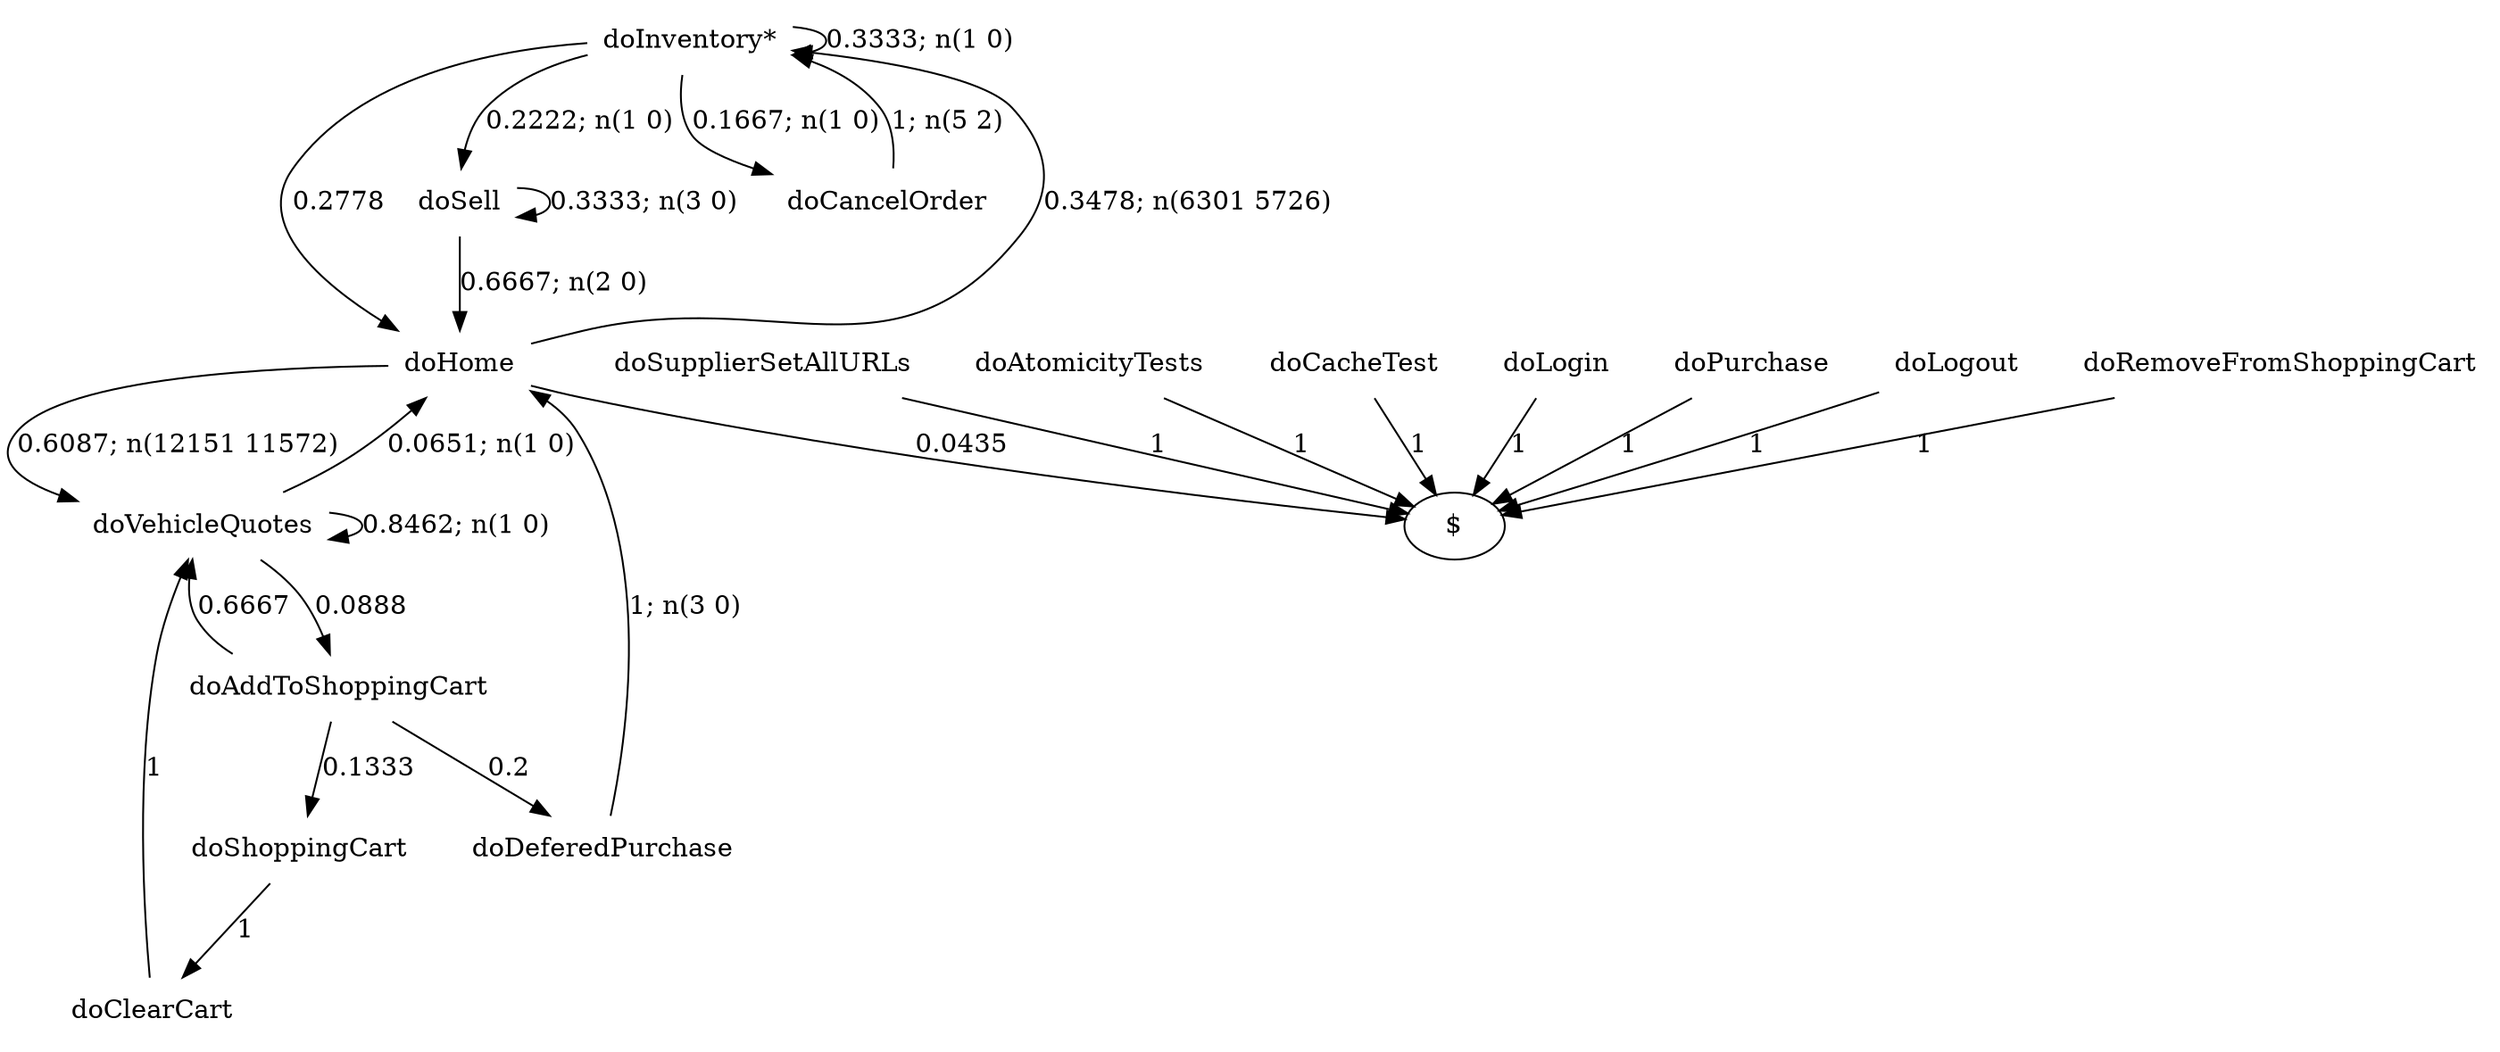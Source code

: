 digraph G {"doInventory*" [label="doInventory*",shape=none];"doSupplierSetAllURLs" [label="doSupplierSetAllURLs",shape=none];"doAtomicityTests" [label="doAtomicityTests",shape=none];"doCacheTest" [label="doCacheTest",shape=none];"doLogin" [label="doLogin",shape=none];"doVehicleQuotes" [label="doVehicleQuotes",shape=none];"doAddToShoppingCart" [label="doAddToShoppingCart",shape=none];"doDeferedPurchase" [label="doDeferedPurchase",shape=none];"doHome" [label="doHome",shape=none];"doShoppingCart" [label="doShoppingCart",shape=none];"doClearCart" [label="doClearCart",shape=none];"doPurchase" [label="doPurchase",shape=none];"doSell" [label="doSell",shape=none];"doLogout" [label="doLogout",shape=none];"doCancelOrder" [label="doCancelOrder",shape=none];"doRemoveFromShoppingCart" [label="doRemoveFromShoppingCart",shape=none];"doInventory*"->"doInventory*" [style=solid,label="0.3333; n(1 0)"];"doInventory*"->"doHome" [style=solid,label="0.2778"];"doInventory*"->"doSell" [style=solid,label="0.2222; n(1 0)"];"doInventory*"->"doCancelOrder" [style=solid,label="0.1667; n(1 0)"];"doSupplierSetAllURLs"->"$" [style=solid,label="1"];"doAtomicityTests"->"$" [style=solid,label="1"];"doCacheTest"->"$" [style=solid,label="1"];"doLogin"->"$" [style=solid,label="1"];"doVehicleQuotes"->"doVehicleQuotes" [style=solid,label="0.8462; n(1 0)"];"doVehicleQuotes"->"doAddToShoppingCart" [style=solid,label="0.0888"];"doVehicleQuotes"->"doHome" [style=solid,label="0.0651; n(1 0)"];"doAddToShoppingCart"->"doVehicleQuotes" [style=solid,label="0.6667"];"doAddToShoppingCart"->"doDeferedPurchase" [style=solid,label="0.2"];"doAddToShoppingCart"->"doShoppingCart" [style=solid,label="0.1333"];"doDeferedPurchase"->"doHome" [style=solid,label="1; n(3 0)"];"doHome"->"doInventory*" [style=solid,label="0.3478; n(6301 5726)"];"doHome"->"doVehicleQuotes" [style=solid,label="0.6087; n(12151 11572)"];"doHome"->"$" [style=solid,label="0.0435"];"doShoppingCart"->"doClearCart" [style=solid,label="1"];"doClearCart"->"doVehicleQuotes" [style=solid,label="1"];"doPurchase"->"$" [style=solid,label="1"];"doSell"->"doHome" [style=solid,label="0.6667; n(2 0)"];"doSell"->"doSell" [style=solid,label="0.3333; n(3 0)"];"doLogout"->"$" [style=solid,label="1"];"doCancelOrder"->"doInventory*" [style=solid,label="1; n(5 2)"];"doRemoveFromShoppingCart"->"$" [style=solid,label="1"];}